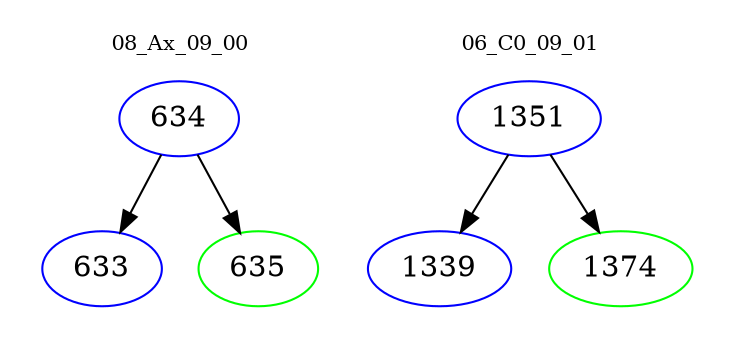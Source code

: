 digraph{
subgraph cluster_0 {
color = white
label = "08_Ax_09_00";
fontsize=10;
T0_634 [label="634", color="blue"]
T0_634 -> T0_633 [color="black"]
T0_633 [label="633", color="blue"]
T0_634 -> T0_635 [color="black"]
T0_635 [label="635", color="green"]
}
subgraph cluster_1 {
color = white
label = "06_C0_09_01";
fontsize=10;
T1_1351 [label="1351", color="blue"]
T1_1351 -> T1_1339 [color="black"]
T1_1339 [label="1339", color="blue"]
T1_1351 -> T1_1374 [color="black"]
T1_1374 [label="1374", color="green"]
}
}
